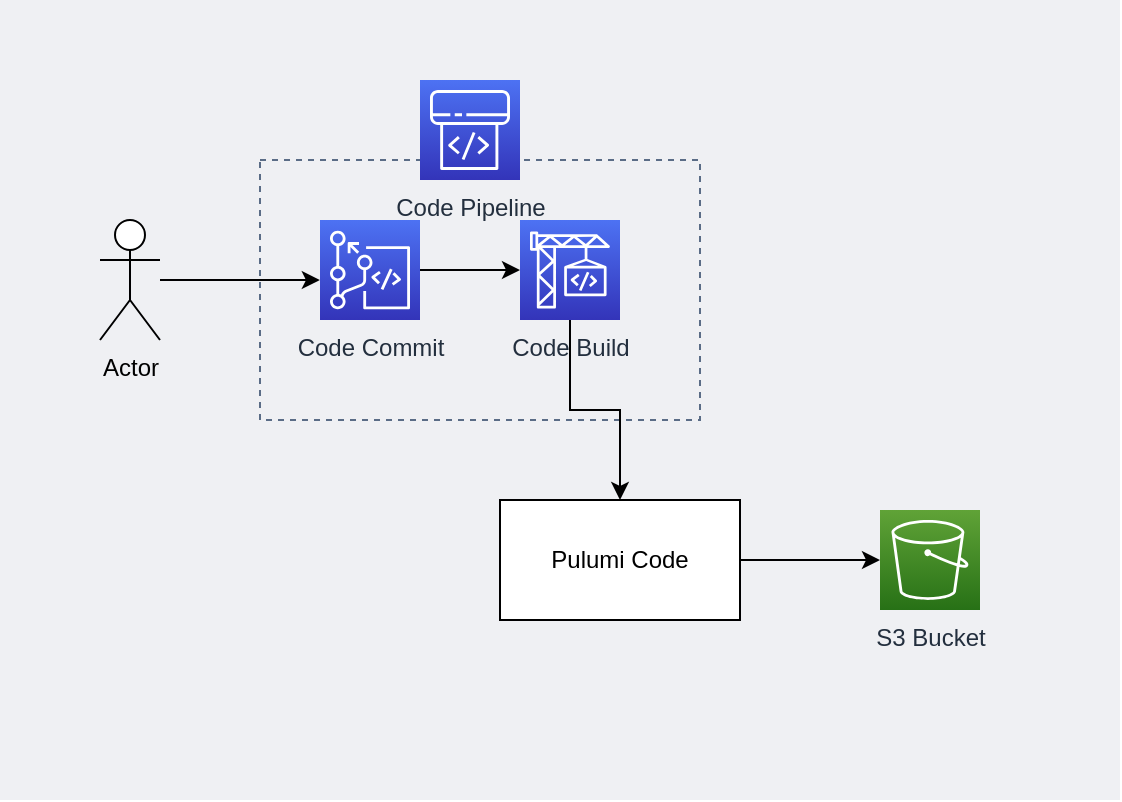 <mxfile version="16.1.2" type="device"><diagram id="zBmft_2Q_y802nU5b7Z1" name="Page-1"><mxGraphModel dx="1051" dy="774" grid="1" gridSize="10" guides="1" tooltips="1" connect="1" arrows="1" fold="1" page="1" pageScale="1" pageWidth="1100" pageHeight="850" math="0" shadow="0"><root><mxCell id="0"/><mxCell id="1" parent="0"/><mxCell id="OQaMJDs4pwOp5gpM1PMc-1" value="" style="fillColor=#EFF0F3;strokeColor=none;dashed=0;verticalAlign=top;fontStyle=0;fontColor=#232F3D;" vertex="1" parent="1"><mxGeometry x="160" y="160" width="560" height="400" as="geometry"/></mxCell><mxCell id="OQaMJDs4pwOp5gpM1PMc-9" style="edgeStyle=orthogonalEdgeStyle;rounded=0;orthogonalLoop=1;jettySize=auto;html=1;entryX=0.136;entryY=0.462;entryDx=0;entryDy=0;entryPerimeter=0;" edge="1" parent="1" source="OQaMJDs4pwOp5gpM1PMc-2" target="OQaMJDs4pwOp5gpM1PMc-8"><mxGeometry relative="1" as="geometry"/></mxCell><mxCell id="OQaMJDs4pwOp5gpM1PMc-2" value="Actor" style="shape=umlActor;verticalLabelPosition=bottom;verticalAlign=top;html=1;outlineConnect=0;" vertex="1" parent="1"><mxGeometry x="210" y="270" width="30" height="60" as="geometry"/></mxCell><mxCell id="OQaMJDs4pwOp5gpM1PMc-8" value="" style="fillColor=none;strokeColor=#5A6C86;dashed=1;verticalAlign=top;fontStyle=0;fontColor=#5A6C86;" vertex="1" parent="1"><mxGeometry x="290" y="240" width="220" height="130" as="geometry"/></mxCell><mxCell id="OQaMJDs4pwOp5gpM1PMc-10" style="edgeStyle=orthogonalEdgeStyle;rounded=0;orthogonalLoop=1;jettySize=auto;html=1;" edge="1" parent="1" source="OQaMJDs4pwOp5gpM1PMc-3" target="OQaMJDs4pwOp5gpM1PMc-5"><mxGeometry relative="1" as="geometry"/></mxCell><mxCell id="OQaMJDs4pwOp5gpM1PMc-3" value="Code Commit" style="sketch=0;points=[[0,0,0],[0.25,0,0],[0.5,0,0],[0.75,0,0],[1,0,0],[0,1,0],[0.25,1,0],[0.5,1,0],[0.75,1,0],[1,1,0],[0,0.25,0],[0,0.5,0],[0,0.75,0],[1,0.25,0],[1,0.5,0],[1,0.75,0]];outlineConnect=0;fontColor=#232F3E;gradientColor=#4D72F3;gradientDirection=north;fillColor=#3334B9;strokeColor=#ffffff;dashed=0;verticalLabelPosition=bottom;verticalAlign=top;align=center;html=1;fontSize=12;fontStyle=0;aspect=fixed;shape=mxgraph.aws4.resourceIcon;resIcon=mxgraph.aws4.codecommit;" vertex="1" parent="1"><mxGeometry x="320" y="270" width="50" height="50" as="geometry"/></mxCell><mxCell id="OQaMJDs4pwOp5gpM1PMc-6" value="Code Pipeline" style="sketch=0;points=[[0,0,0],[0.25,0,0],[0.5,0,0],[0.75,0,0],[1,0,0],[0,1,0],[0.25,1,0],[0.5,1,0],[0.75,1,0],[1,1,0],[0,0.25,0],[0,0.5,0],[0,0.75,0],[1,0.25,0],[1,0.5,0],[1,0.75,0]];outlineConnect=0;fontColor=#232F3E;gradientColor=#4D72F3;gradientDirection=north;fillColor=#3334B9;strokeColor=#ffffff;dashed=0;verticalLabelPosition=bottom;verticalAlign=top;align=center;html=1;fontSize=12;fontStyle=0;aspect=fixed;shape=mxgraph.aws4.resourceIcon;resIcon=mxgraph.aws4.codepipeline;" vertex="1" parent="1"><mxGeometry x="370" y="200" width="50" height="50" as="geometry"/></mxCell><mxCell id="OQaMJDs4pwOp5gpM1PMc-12" style="edgeStyle=orthogonalEdgeStyle;rounded=0;orthogonalLoop=1;jettySize=auto;html=1;exitX=0.5;exitY=1;exitDx=0;exitDy=0;exitPerimeter=0;" edge="1" parent="1" source="OQaMJDs4pwOp5gpM1PMc-5" target="OQaMJDs4pwOp5gpM1PMc-11"><mxGeometry relative="1" as="geometry"/></mxCell><mxCell id="OQaMJDs4pwOp5gpM1PMc-5" value="Code Build" style="sketch=0;points=[[0,0,0],[0.25,0,0],[0.5,0,0],[0.75,0,0],[1,0,0],[0,1,0],[0.25,1,0],[0.5,1,0],[0.75,1,0],[1,1,0],[0,0.25,0],[0,0.5,0],[0,0.75,0],[1,0.25,0],[1,0.5,0],[1,0.75,0]];outlineConnect=0;fontColor=#232F3E;gradientColor=#4D72F3;gradientDirection=north;fillColor=#3334B9;strokeColor=#ffffff;dashed=0;verticalLabelPosition=bottom;verticalAlign=top;align=center;html=1;fontSize=12;fontStyle=0;aspect=fixed;shape=mxgraph.aws4.resourceIcon;resIcon=mxgraph.aws4.codebuild;" vertex="1" parent="1"><mxGeometry x="420" y="270" width="50" height="50" as="geometry"/></mxCell><mxCell id="OQaMJDs4pwOp5gpM1PMc-14" style="edgeStyle=orthogonalEdgeStyle;rounded=0;orthogonalLoop=1;jettySize=auto;html=1;" edge="1" parent="1" source="OQaMJDs4pwOp5gpM1PMc-11" target="OQaMJDs4pwOp5gpM1PMc-13"><mxGeometry relative="1" as="geometry"/></mxCell><mxCell id="OQaMJDs4pwOp5gpM1PMc-11" value="Pulumi Code" style="rounded=0;whiteSpace=wrap;html=1;" vertex="1" parent="1"><mxGeometry x="410" y="410" width="120" height="60" as="geometry"/></mxCell><mxCell id="OQaMJDs4pwOp5gpM1PMc-13" value="S3 Bucket&lt;br&gt;" style="sketch=0;points=[[0,0,0],[0.25,0,0],[0.5,0,0],[0.75,0,0],[1,0,0],[0,1,0],[0.25,1,0],[0.5,1,0],[0.75,1,0],[1,1,0],[0,0.25,0],[0,0.5,0],[0,0.75,0],[1,0.25,0],[1,0.5,0],[1,0.75,0]];outlineConnect=0;fontColor=#232F3E;gradientColor=#60A337;gradientDirection=north;fillColor=#277116;strokeColor=#ffffff;dashed=0;verticalLabelPosition=bottom;verticalAlign=top;align=center;html=1;fontSize=12;fontStyle=0;aspect=fixed;shape=mxgraph.aws4.resourceIcon;resIcon=mxgraph.aws4.s3;" vertex="1" parent="1"><mxGeometry x="600" y="415" width="50" height="50" as="geometry"/></mxCell></root></mxGraphModel></diagram></mxfile>